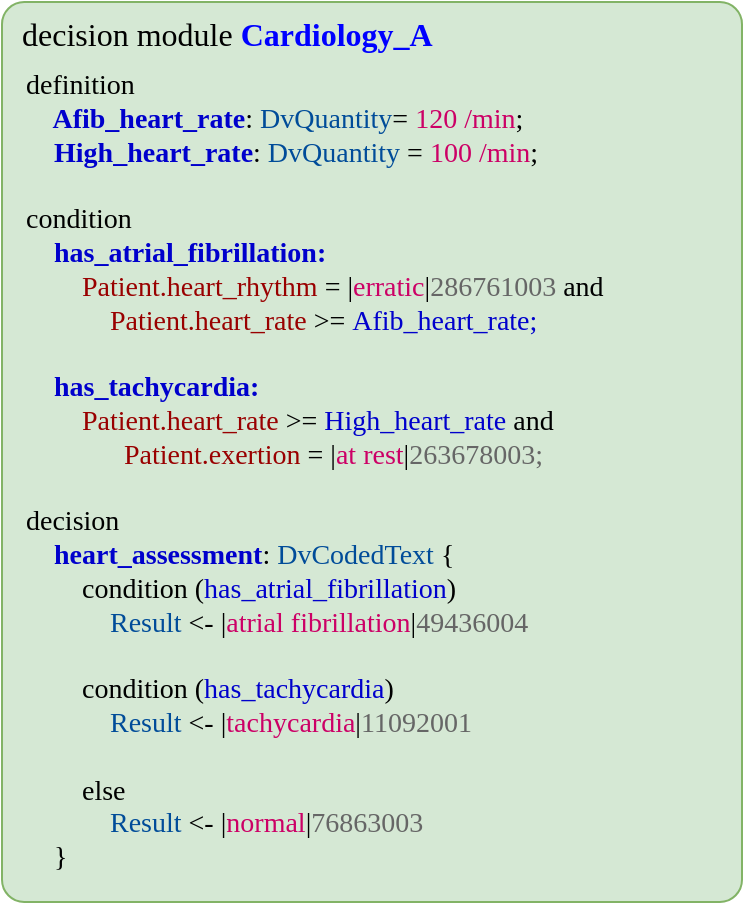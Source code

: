 <mxfile version="12.6.5" type="device"><diagram id="-mjmxiD4SZ3i_Z-_ZSI0" name="Page-1"><mxGraphModel dx="1368" dy="816" grid="1" gridSize="10" guides="1" tooltips="1" connect="1" arrows="1" fold="1" page="1" pageScale="1" pageWidth="1169" pageHeight="827" math="0" shadow="0"><root><mxCell id="0"/><mxCell id="1" parent="0"/><mxCell id="RvP3062w9t06JpOHgTbH-71" value="&lt;div style=&quot;text-align: center ; font-size: 16px&quot;&gt;decision module&amp;nbsp;&lt;b style=&quot;font-size: 16px&quot;&gt;&lt;font color=&quot;#0000ff&quot; style=&quot;font-size: 16px&quot;&gt;Cardiology_A&lt;/font&gt;&lt;/b&gt;&lt;/div&gt;&lt;font color=&quot;#595959&quot; style=&quot;font-size: 16px&quot;&gt;&lt;div style=&quot;text-align: center ; font-size: 16px&quot;&gt;&lt;span style=&quot;font-size: 16px&quot;&gt;&amp;nbsp; &amp;nbsp; &amp;nbsp; &amp;nbsp; &amp;nbsp;&lt;/span&gt;&lt;span style=&quot;font-size: 16px&quot;&gt;&amp;nbsp; &amp;nbsp; &amp;nbsp; &amp;nbsp;&lt;/span&gt;&lt;/div&gt;&lt;/font&gt;" style="rounded=1;whiteSpace=wrap;html=1;fontSize=16;arcSize=3;verticalAlign=top;fillColor=#d5e8d4;strokeColor=#82b366;align=left;spacingLeft=8;fontFamily=Tahoma;" parent="1" vertex="1"><mxGeometry x="40" y="40" width="370" height="450" as="geometry"/></mxCell><mxCell id="9CG2dPGgtJf7c4qF3R4J-1" value="definition&lt;br style=&quot;font-size: 14px&quot;&gt;&lt;b style=&quot;color: rgb(0 , 0 , 204) ; font-size: 14px&quot;&gt;&amp;nbsp; &amp;nbsp; Afib_heart_rate&lt;/b&gt;:&amp;nbsp;&lt;font color=&quot;#004c99&quot; style=&quot;font-size: 14px&quot;&gt;DvQuantity&lt;/font&gt;= &lt;font color=&quot;#cc0066&quot;&gt;120 /min&lt;/font&gt;;&lt;br style=&quot;font-size: 14px&quot;&gt;&lt;font color=&quot;#0000cc&quot; style=&quot;font-size: 14px&quot;&gt;&lt;b style=&quot;font-size: 14px&quot;&gt;&amp;nbsp; &amp;nbsp; High_heart_rate&lt;/b&gt;&lt;/font&gt;:&amp;nbsp;&lt;span style=&quot;color: rgb(0 , 76 , 153) ; font-size: 14px&quot;&gt;DvQuantity&lt;/span&gt;&amp;nbsp;= &lt;font color=&quot;#cc0066&quot;&gt;100 /min&lt;/font&gt;;&lt;br style=&quot;font-size: 14px&quot;&gt;&lt;br style=&quot;font-size: 14px&quot;&gt;condition&lt;br style=&quot;font-size: 14px&quot;&gt;&lt;font color=&quot;#0000cc&quot; style=&quot;font-size: 14px&quot;&gt;&lt;b style=&quot;font-size: 14px&quot;&gt;&amp;nbsp; &amp;nbsp; has_atrial_fibrillation:&lt;/b&gt;&lt;/font&gt;&lt;br style=&quot;font-size: 14px&quot;&gt;&amp;nbsp; &amp;nbsp; &amp;nbsp; &amp;nbsp;&amp;nbsp;&lt;font color=&quot;#990000&quot; style=&quot;font-size: 14px&quot;&gt;Patient.heart_rhythm&lt;/font&gt;&amp;nbsp;= |&lt;font color=&quot;#cc0066&quot;&gt;erratic&lt;/font&gt;|&lt;font color=&quot;#666666&quot;&gt;286761003&lt;/font&gt;&amp;nbsp;and&amp;nbsp;&lt;br style=&quot;font-size: 14px&quot;&gt;&amp;nbsp; &amp;nbsp; &amp;nbsp; &amp;nbsp; &amp;nbsp; &amp;nbsp;&amp;nbsp;&lt;font color=&quot;#990000&quot; style=&quot;font-size: 14px&quot;&gt;Patient.heart_rate&lt;/font&gt;&amp;nbsp;&amp;gt;=&amp;nbsp;&lt;font color=&quot;#0000cc&quot; style=&quot;font-size: 14px&quot;&gt;Afib_heart_rate;&lt;/font&gt;&lt;br style=&quot;font-size: 14px&quot;&gt;&lt;br style=&quot;font-size: 14px&quot;&gt;&lt;font color=&quot;#0000cc&quot; style=&quot;font-size: 14px&quot;&gt;&lt;b style=&quot;font-size: 14px&quot;&gt;&amp;nbsp; &amp;nbsp; has_tachycardia:&lt;/b&gt;&lt;/font&gt;&lt;br style=&quot;font-size: 14px&quot;&gt;&amp;nbsp; &amp;nbsp; &amp;nbsp; &amp;nbsp;&amp;nbsp;&lt;font color=&quot;#990000&quot; style=&quot;font-size: 14px&quot;&gt;Patient.heart_rate&lt;/font&gt;&amp;nbsp;&amp;gt;=&amp;nbsp;&lt;font color=&quot;#0000cc&quot; style=&quot;font-size: 14px&quot;&gt;High_heart_rate&lt;/font&gt;&amp;nbsp;and&amp;nbsp;&lt;br style=&quot;font-size: 14px&quot;&gt;&amp;nbsp; &amp;nbsp; &amp;nbsp; &amp;nbsp; &amp;nbsp; &amp;nbsp; &amp;nbsp; &lt;font color=&quot;#990000&quot; style=&quot;font-size: 14px&quot;&gt;Patient.exertion&lt;/font&gt;&amp;nbsp;= |&lt;font color=&quot;#cc0066&quot; style=&quot;font-size: 14px&quot;&gt;at rest&lt;/font&gt;|&lt;font color=&quot;#666666&quot;&gt;263678003;&lt;/font&gt;&lt;br style=&quot;font-size: 14px&quot;&gt;&lt;br style=&quot;font-size: 14px&quot;&gt;decision&lt;br style=&quot;font-size: 14px&quot;&gt;&lt;font color=&quot;#0000cc&quot; style=&quot;font-size: 14px&quot;&gt;&lt;b style=&quot;font-size: 14px&quot;&gt;&amp;nbsp; &amp;nbsp; heart_assessment&lt;/b&gt;&lt;/font&gt;: &lt;font color=&quot;#004c99&quot; style=&quot;font-size: 14px&quot;&gt;DvCodedText&lt;/font&gt;&amp;nbsp;{&lt;br style=&quot;font-size: 14px&quot;&gt;&amp;nbsp; &amp;nbsp; &amp;nbsp; &amp;nbsp; condition (&lt;font color=&quot;#0000cc&quot; style=&quot;font-size: 14px&quot;&gt;has_atrial_fibrillation&lt;/font&gt;)&amp;nbsp;&lt;br style=&quot;font-size: 14px&quot;&gt;&amp;nbsp; &amp;nbsp; &amp;nbsp; &amp;nbsp; &amp;nbsp; &amp;nbsp;&amp;nbsp;&lt;span style=&quot;color: rgb(0 , 76 , 153) ; font-size: 14px&quot;&gt;Result&lt;/span&gt;&amp;nbsp;&amp;lt;-&amp;nbsp;|&lt;font color=&quot;#cc0066&quot; style=&quot;font-size: 14px&quot;&gt;atrial fibrillation&lt;/font&gt;|&lt;font color=&quot;#666666&quot;&gt;49436004&lt;/font&gt;&lt;br style=&quot;font-size: 14px&quot;&gt;&lt;br style=&quot;font-size: 14px&quot;&gt;&amp;nbsp; &amp;nbsp; &amp;nbsp; &amp;nbsp; condition (&lt;font color=&quot;#0000cc&quot; style=&quot;font-size: 14px&quot;&gt;has_tachycardia&lt;/font&gt;)&lt;br style=&quot;font-size: 14px&quot;&gt;&amp;nbsp; &amp;nbsp; &amp;nbsp; &amp;nbsp; &amp;nbsp; &amp;nbsp;&amp;nbsp;&lt;span style=&quot;color: rgb(0 , 76 , 153) ; font-size: 14px&quot;&gt;Result&lt;/span&gt;&amp;nbsp;&amp;lt;-&amp;nbsp;|&lt;font color=&quot;#cc0066&quot; style=&quot;font-size: 14px&quot;&gt;tachycardia&lt;/font&gt;|&lt;font color=&quot;#666666&quot;&gt;11092001&lt;/font&gt;&lt;br style=&quot;font-size: 14px&quot;&gt;&lt;br style=&quot;font-size: 14px&quot;&gt;&amp;nbsp; &amp;nbsp; &amp;nbsp; &amp;nbsp; else&amp;nbsp;&lt;br style=&quot;font-size: 14px&quot;&gt;&amp;nbsp; &amp;nbsp; &amp;nbsp; &amp;nbsp; &amp;nbsp; &amp;nbsp;&amp;nbsp;&lt;span style=&quot;color: rgb(0 , 76 , 153) ; font-size: 14px&quot;&gt;Result&lt;/span&gt;&amp;nbsp;&amp;lt;- |&lt;font color=&quot;#cc0066&quot; style=&quot;font-size: 14px&quot;&gt;normal&lt;/font&gt;|&lt;font color=&quot;#666666&quot;&gt;76863003&lt;/font&gt;&lt;br style=&quot;font-size: 14px&quot;&gt;&amp;nbsp; &amp;nbsp; }" style="text;align=left;verticalAlign=middle;resizable=0;points=[];autosize=1;html=1;fontSize=14;fontFamily=Tahoma;" parent="1" vertex="1"><mxGeometry x="50" y="70" width="350" height="410" as="geometry"/></mxCell></root></mxGraphModel></diagram></mxfile>